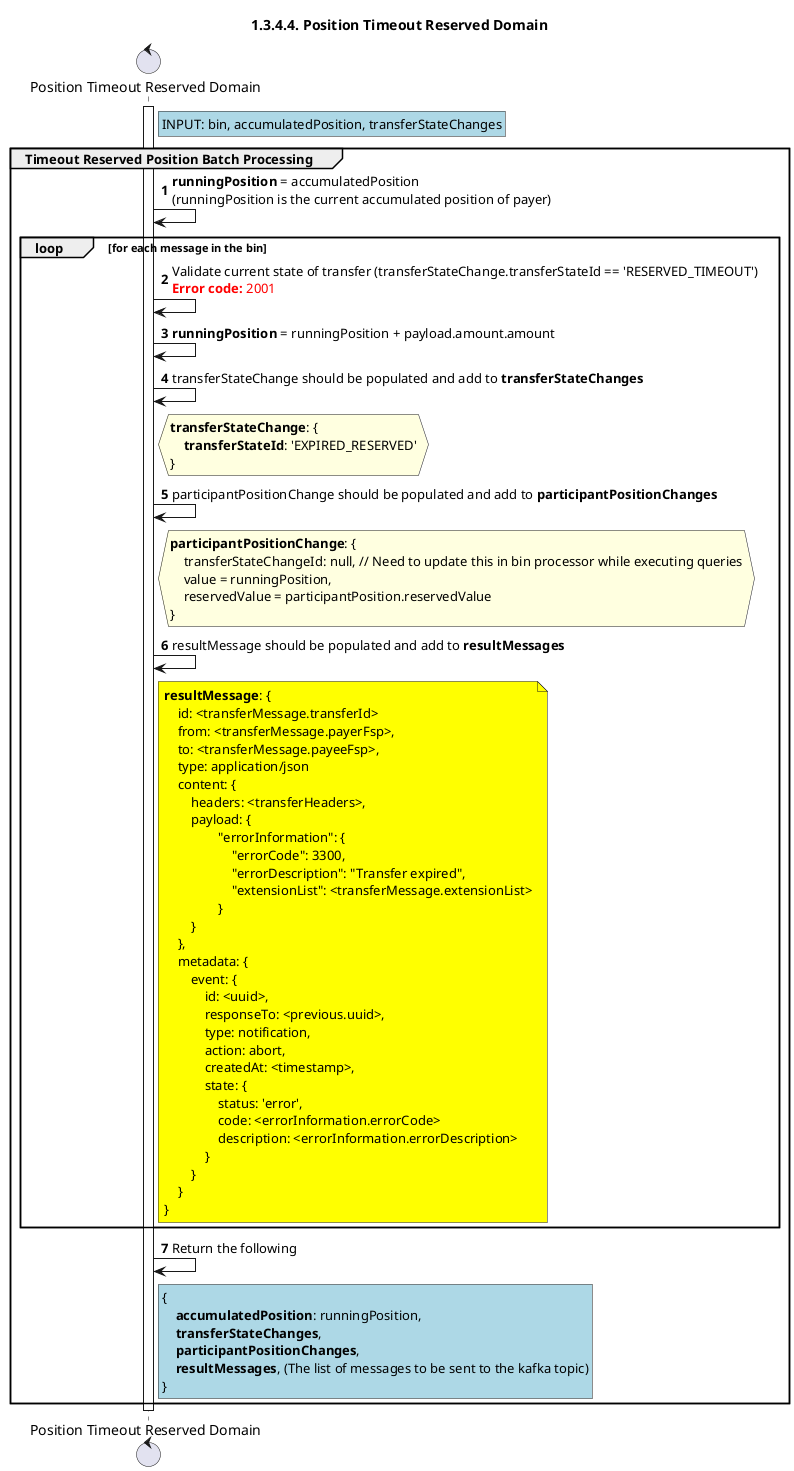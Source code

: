 /'*****
 License
 --------------
 Copyright © 2017 Bill & Melinda Gates Foundation
 The Mojaloop files are made available by the Bill & Melinda Gates Foundation under the Apache License, Version 2.0 (the "License") and you may not use these files except in compliance with the License. You may obtain a copy of the License at
 http://www.apache.org/licenses/LICENSE-2.0
 Unless required by applicable law or agreed to in writing, the Mojaloop files are distributed on an "AS IS" BASIS, WITHOUT WARRANTIES OR CONDITIONS OF ANY KIND, either express or implied. See the License for the specific language governing permissions and limitations under the License.
 Contributors
 --------------
 This is the official list of the Mojaloop project contributors for this file.
 Names of the original copyright holders (individuals or organizations)
 should be listed with a '*' in the first column. People who have
 contributed from an organization can be listed under the organization
 that actually holds the copyright for their contributions (see the
 Gates Foundation organization for an example). Those individuals should have
 their names indented and be marked with a '-'. Email address can be added
 optionally within square brackets <email>.
 * Gates Foundation
 - Name Surname <name.surname@gatesfoundation.com>

 * Rajiv Mothilal <rajiv.mothilal@modusbox.com>
 * Georgi Georgiev <georgi.georgiev@modusbox.com>
 * Sam Kummary <sam@modusbox.com>
 * Vijay Kumar <vijaya.guthi@infitx.com>
 -------------
 ******'/

@startuml
' declate title
title 1.3.4.4. Position Timeout Reserved Domain

autonumber

' Actor Keys:
'   boundary - APIs/Interfaces, etc
'   collections - Kafka Topics
'   control - Kafka Consumers
'   entity - Database Access Objects
'   database - Database Persistence Store

' declare actors
control "Position Timeout Reserved Domain" as DOMAIN_POSITION_TIMEOUT_RESERVED

' start flow
activate DOMAIN_POSITION_TIMEOUT_RESERVED
rnote right of DOMAIN_POSITION_TIMEOUT_RESERVED #lightblue
    INPUT: bin, accumulatedPosition, transferStateChanges
end note
group Timeout Reserved Position Batch Processing
    DOMAIN_POSITION_TIMEOUT_RESERVED -> DOMAIN_POSITION_TIMEOUT_RESERVED: **runningPosition** = accumulatedPosition \n(runningPosition is the current accumulated position of payer)
    loop for each message in the bin
        DOMAIN_POSITION_TIMEOUT_RESERVED -> DOMAIN_POSITION_TIMEOUT_RESERVED: Validate current state of transfer (transferStateChange.transferStateId == 'RESERVED_TIMEOUT')\n<color #FF0000><b>Error code:</b> 2001</color>
        DOMAIN_POSITION_TIMEOUT_RESERVED -> DOMAIN_POSITION_TIMEOUT_RESERVED: **runningPosition** = runningPosition + payload.amount.amount
        DOMAIN_POSITION_TIMEOUT_RESERVED -> DOMAIN_POSITION_TIMEOUT_RESERVED: transferStateChange should be populated and add to **transferStateChanges**
        hnote right of DOMAIN_POSITION_TIMEOUT_RESERVED #lightyellow
            **transferStateChange**: {
                **transferStateId**: 'EXPIRED_RESERVED'
            }
        end note
        DOMAIN_POSITION_TIMEOUT_RESERVED -> DOMAIN_POSITION_TIMEOUT_RESERVED: participantPositionChange should be populated and add to **participantPositionChanges**
        hnote right of DOMAIN_POSITION_TIMEOUT_RESERVED #lightyellow
            **participantPositionChange**: {
                transferStateChangeId: null, // Need to update this in bin processor while executing queries
                value = runningPosition,
                reservedValue = participantPosition.reservedValue
            }
        end note
        DOMAIN_POSITION_TIMEOUT_RESERVED -> DOMAIN_POSITION_TIMEOUT_RESERVED: resultMessage should be populated and add to **resultMessages**
        note right of DOMAIN_POSITION_TIMEOUT_RESERVED #yellow
            **resultMessage**: {
                id: <transferMessage.transferId>
                from: <transferMessage.payerFsp>,
                to: <transferMessage.payeeFsp>,
                type: application/json
                content: {
                    headers: <transferHeaders>,
                    payload: {
                            "errorInformation": {
                                "errorCode": 3300,
                                "errorDescription": "Transfer expired",
                                "extensionList": <transferMessage.extensionList>
                            }
                    }
                },
                metadata: {
                    event: {
                        id: <uuid>,
                        responseTo: <previous.uuid>,
                        type: notification,
                        action: abort,
                        createdAt: <timestamp>,
                        state: {
                            status: 'error',
                            code: <errorInformation.errorCode>
                            description: <errorInformation.errorDescription>
                        }
                    }
                }
            }
        end note
    end
    DOMAIN_POSITION_TIMEOUT_RESERVED -> DOMAIN_POSITION_TIMEOUT_RESERVED: Return the following
    rnote right of DOMAIN_POSITION_TIMEOUT_RESERVED #lightblue
    {
        **accumulatedPosition**: runningPosition,
        **transferStateChanges**,
        **participantPositionChanges**,
        **resultMessages**, (The list of messages to be sent to the kafka topic)
    }   
    end note
end
deactivate DOMAIN_POSITION_TIMEOUT_RESERVED
@enduml

